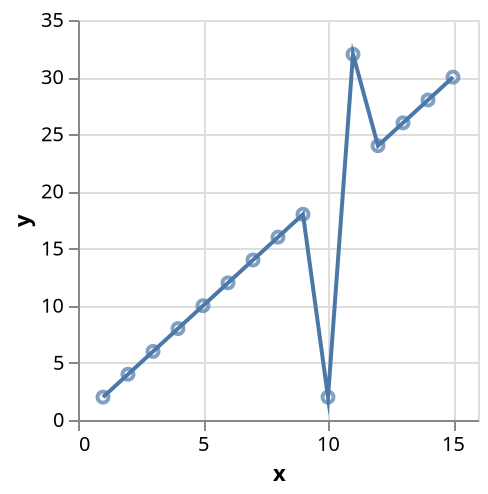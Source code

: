 {
  "$schema": "https://vega.github.io/schema/vega-lite/v5.json",
  "data": {
    "values": [
      {"x": 1, "y": 2},
      {"x": 2, "y": 4},
      {"x": 3, "y": 6},
      {"x": 4, "y": 8},
      {"x": 5, "y": 10},
      {"x": 6, "y": 12},
      {"x": 7, "y": 14},
      {"x": 8, "y": 16},
      {"x": 9, "y": 18},
      {"x": 10, "y": 2},
      {"x": 11, "y": 32},
      {"x": 12, "y": 24},
      {"x": 13, "y": 26},
      {"x": 14, "y": 28},
      {"x": 15, "y": 30}
    ]
  },
  "layer": [
    {
      "mark": "point",
      "encoding": {
        "x": {"field": "x", "type": "quantitative"},
        "y": {"field": "y", "type": "quantitative"}
      }
    },
    {
      "mark": {"type": "line"},
      "transform": [{"regression": "y", "on": "x", "extent": [1, 15]}],
      "encoding": {
        "x": {"field": "x", "type": "quantitative"},
        "y": {"field": "y", "type": "quantitative"}
      }
    }
  ],
  "config": {}
}